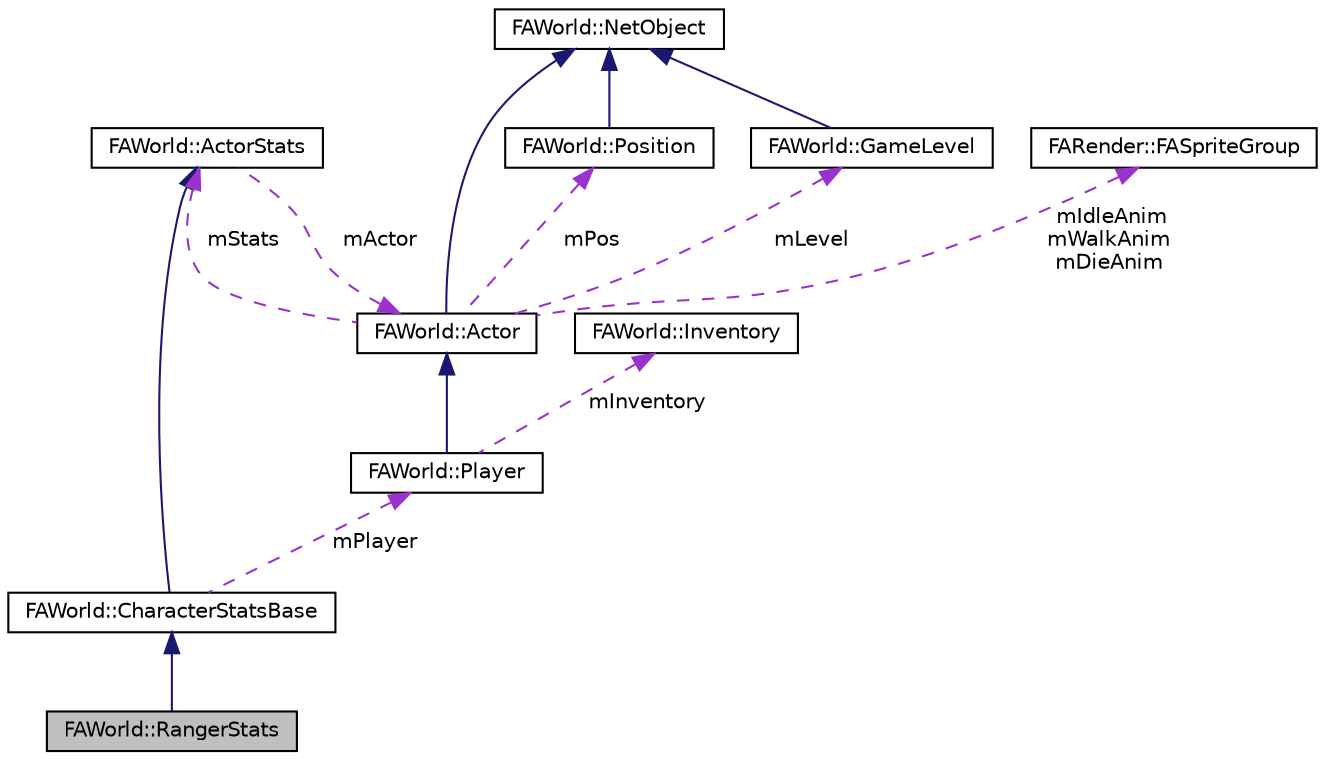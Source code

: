 digraph G
{
  edge [fontname="Helvetica",fontsize="10",labelfontname="Helvetica",labelfontsize="10"];
  node [fontname="Helvetica",fontsize="10",shape=record];
  Node1 [label="FAWorld::RangerStats",height=0.2,width=0.4,color="black", fillcolor="grey75", style="filled" fontcolor="black"];
  Node2 -> Node1 [dir="back",color="midnightblue",fontsize="10",style="solid",fontname="Helvetica"];
  Node2 [label="FAWorld::CharacterStatsBase",height=0.2,width=0.4,color="black", fillcolor="white", style="filled",URL="$class_f_a_world_1_1_character_stats_base.html"];
  Node3 -> Node2 [dir="back",color="midnightblue",fontsize="10",style="solid",fontname="Helvetica"];
  Node3 [label="FAWorld::ActorStats",height=0.2,width=0.4,color="black", fillcolor="white", style="filled",URL="$class_f_a_world_1_1_actor_stats.html"];
  Node4 -> Node3 [dir="back",color="darkorchid3",fontsize="10",style="dashed",label=" mActor" ,fontname="Helvetica"];
  Node4 [label="FAWorld::Actor",height=0.2,width=0.4,color="black", fillcolor="white", style="filled",URL="$class_f_a_world_1_1_actor.html"];
  Node5 -> Node4 [dir="back",color="midnightblue",fontsize="10",style="solid",fontname="Helvetica"];
  Node5 [label="FAWorld::NetObject",height=0.2,width=0.4,color="black", fillcolor="white", style="filled",URL="$class_f_a_world_1_1_net_object.html"];
  Node6 -> Node4 [dir="back",color="darkorchid3",fontsize="10",style="dashed",label=" mPos" ,fontname="Helvetica"];
  Node6 [label="FAWorld::Position",height=0.2,width=0.4,color="black", fillcolor="white", style="filled",URL="$class_f_a_world_1_1_position.html"];
  Node5 -> Node6 [dir="back",color="midnightblue",fontsize="10",style="solid",fontname="Helvetica"];
  Node7 -> Node4 [dir="back",color="darkorchid3",fontsize="10",style="dashed",label=" mIdleAnim\nmWalkAnim\nmDieAnim" ,fontname="Helvetica"];
  Node7 [label="FARender::FASpriteGroup",height=0.2,width=0.4,color="black", fillcolor="white", style="filled",URL="$class_f_a_render_1_1_f_a_sprite_group.html"];
  Node3 -> Node4 [dir="back",color="darkorchid3",fontsize="10",style="dashed",label=" mStats" ,fontname="Helvetica"];
  Node8 -> Node4 [dir="back",color="darkorchid3",fontsize="10",style="dashed",label=" mLevel" ,fontname="Helvetica"];
  Node8 [label="FAWorld::GameLevel",height=0.2,width=0.4,color="black", fillcolor="white", style="filled",URL="$class_f_a_world_1_1_game_level.html"];
  Node5 -> Node8 [dir="back",color="midnightblue",fontsize="10",style="solid",fontname="Helvetica"];
  Node9 -> Node2 [dir="back",color="darkorchid3",fontsize="10",style="dashed",label=" mPlayer" ,fontname="Helvetica"];
  Node9 [label="FAWorld::Player",height=0.2,width=0.4,color="black", fillcolor="white", style="filled",URL="$class_f_a_world_1_1_player.html"];
  Node4 -> Node9 [dir="back",color="midnightblue",fontsize="10",style="solid",fontname="Helvetica"];
  Node10 -> Node9 [dir="back",color="darkorchid3",fontsize="10",style="dashed",label=" mInventory" ,fontname="Helvetica"];
  Node10 [label="FAWorld::Inventory",height=0.2,width=0.4,color="black", fillcolor="white", style="filled",URL="$class_f_a_world_1_1_inventory.html"];
}
